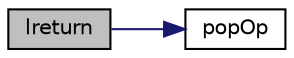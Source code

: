 digraph "lreturn"
{
 // INTERACTIVE_SVG=YES
  edge [fontname="Helvetica",fontsize="10",labelfontname="Helvetica",labelfontsize="10"];
  node [fontname="Helvetica",fontsize="10",shape=record];
  rankdir="LR";
  Node3356 [label="lreturn",height=0.2,width=0.4,color="black", fillcolor="grey75", style="filled", fontcolor="black"];
  Node3356 -> Node3357 [color="midnightblue",fontsize="10",style="solid",fontname="Helvetica"];
  Node3357 [label="popOp",height=0.2,width=0.4,color="black", fillcolor="white", style="filled",URL="$frame_8c.html#a3670f378856724ca85ced056e6bfc5c4"];
}
